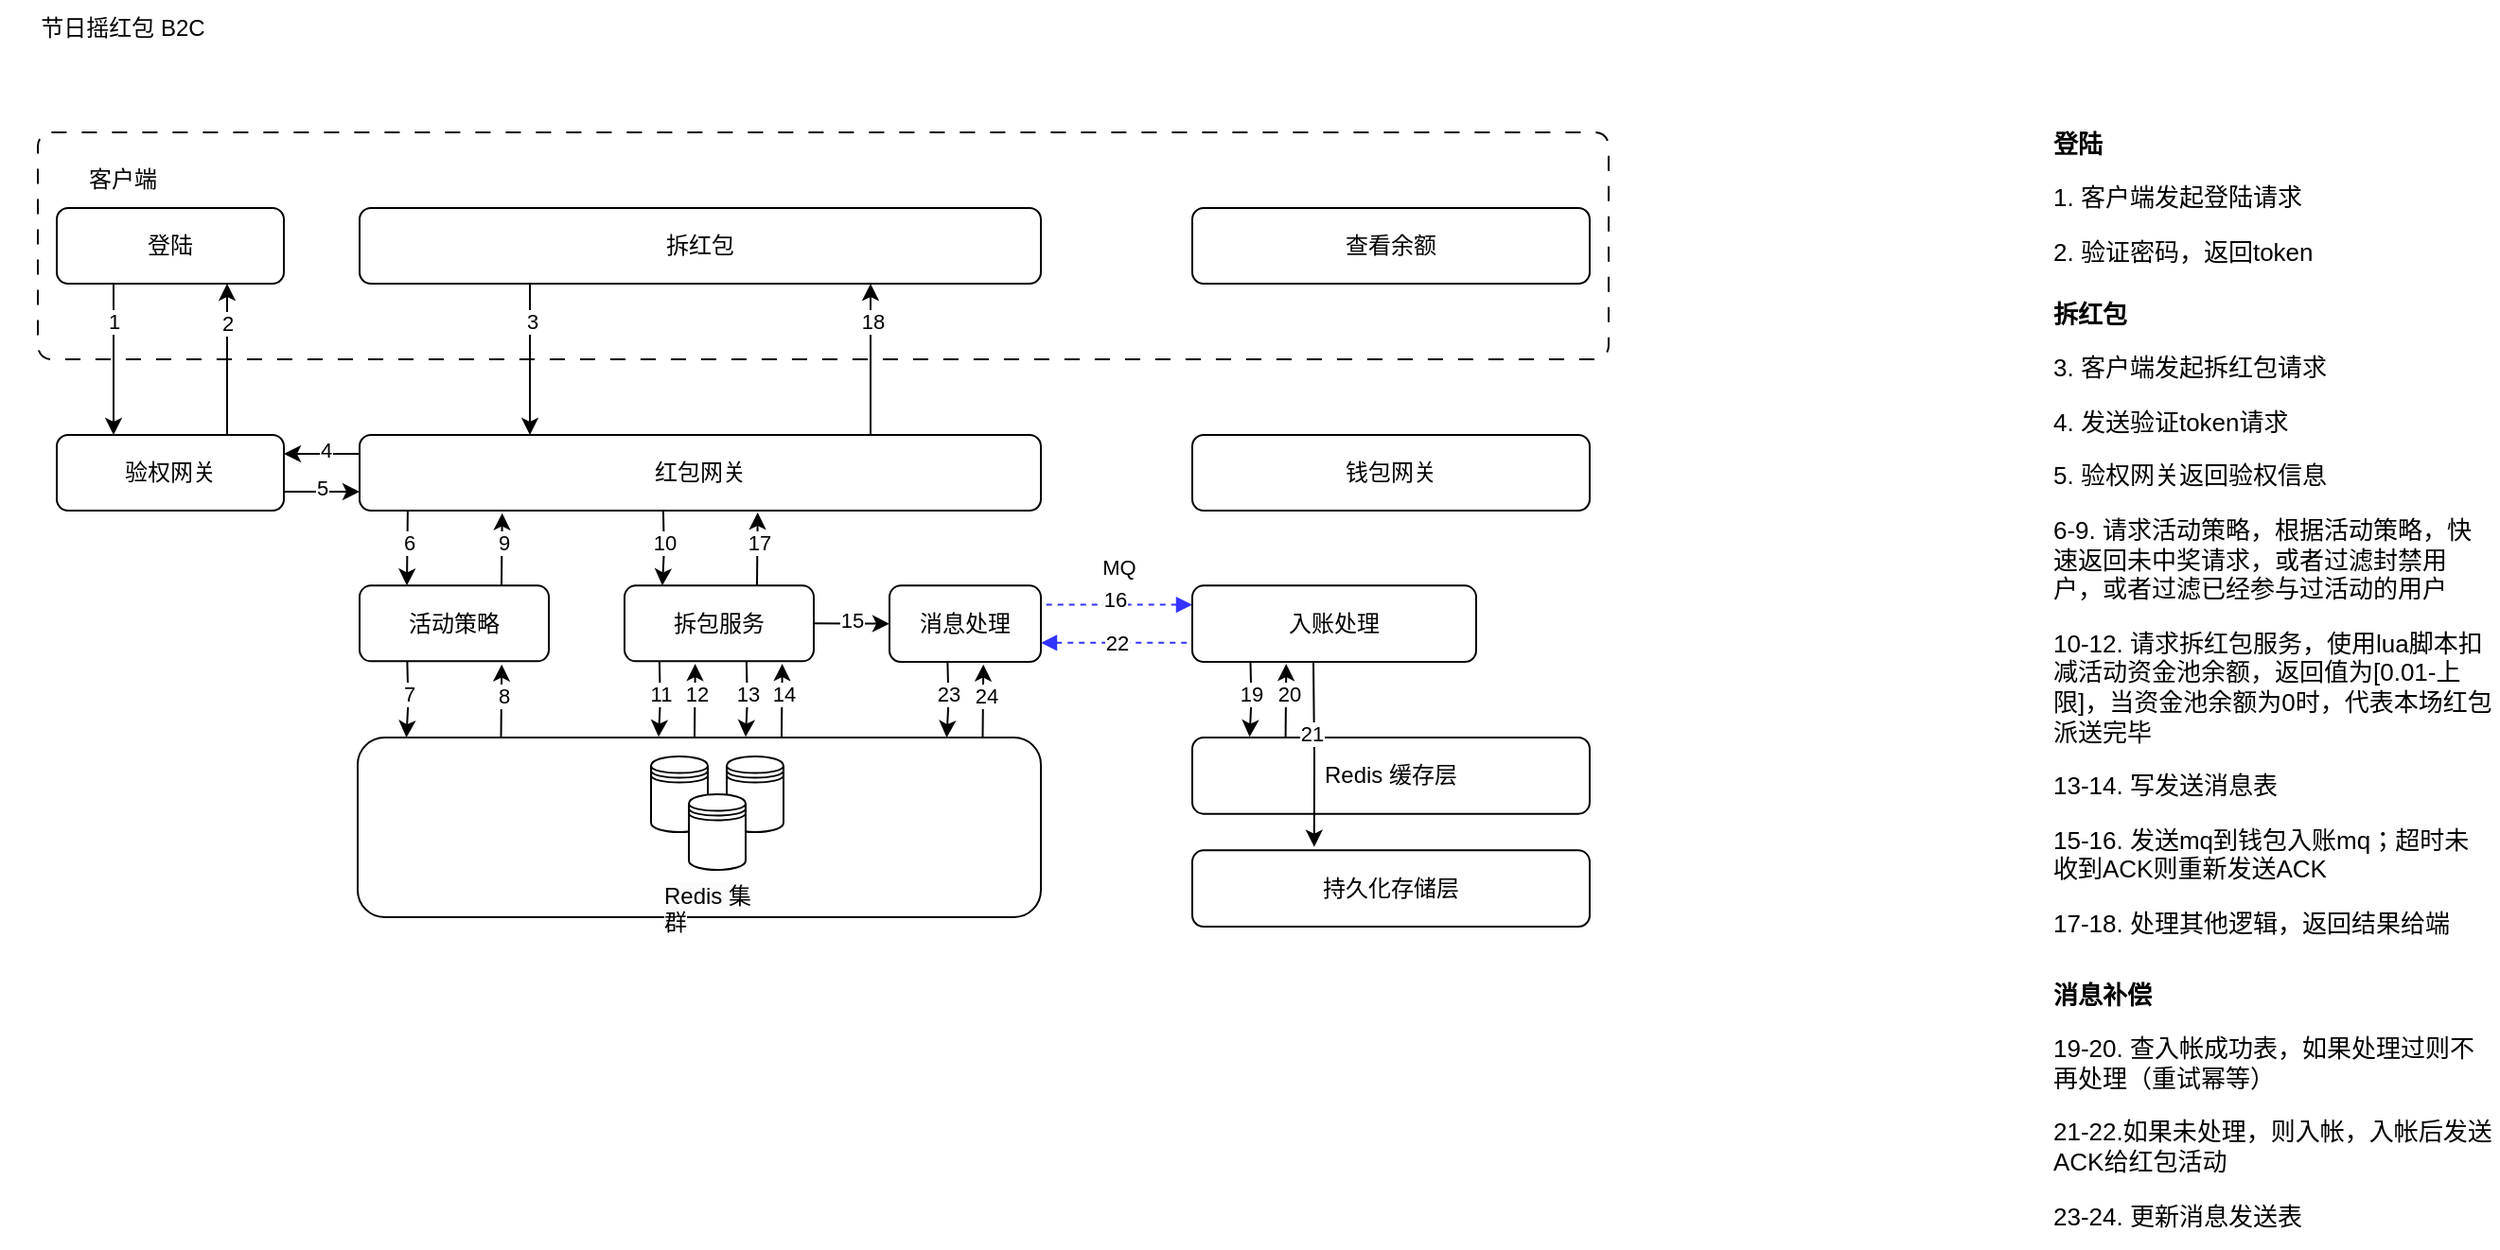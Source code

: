 <mxfile version="21.6.8" type="github">
  <diagram name="第 1 页" id="pISDDa83iHC7F5RI85KE">
    <mxGraphModel dx="1024" dy="569" grid="1" gridSize="10" guides="1" tooltips="1" connect="1" arrows="1" fold="1" page="1" pageScale="1" pageWidth="827" pageHeight="1169" math="0" shadow="0">
      <root>
        <mxCell id="0" />
        <mxCell id="1" parent="0" />
        <mxCell id="GpeoRBnSqrE-R5uOKPAl-3" value="" style="rounded=1;whiteSpace=wrap;html=1;fillColor=none;arcSize=6;dashed=1;dashPattern=8 8;" vertex="1" parent="1">
          <mxGeometry x="30" y="80" width="830" height="120" as="geometry" />
        </mxCell>
        <mxCell id="GpeoRBnSqrE-R5uOKPAl-41" style="edgeStyle=orthogonalEdgeStyle;rounded=0;orthogonalLoop=1;jettySize=auto;html=1;exitX=0.25;exitY=1;exitDx=0;exitDy=0;entryX=0.25;entryY=0;entryDx=0;entryDy=0;" edge="1" parent="1" source="GpeoRBnSqrE-R5uOKPAl-1" target="GpeoRBnSqrE-R5uOKPAl-10">
          <mxGeometry relative="1" as="geometry" />
        </mxCell>
        <mxCell id="GpeoRBnSqrE-R5uOKPAl-49" value="3" style="edgeLabel;html=1;align=center;verticalAlign=middle;resizable=0;points=[];" vertex="1" connectable="0" parent="GpeoRBnSqrE-R5uOKPAl-41">
          <mxGeometry x="-0.738" y="1" relative="1" as="geometry">
            <mxPoint y="9" as="offset" />
          </mxGeometry>
        </mxCell>
        <mxCell id="GpeoRBnSqrE-R5uOKPAl-42" style="edgeStyle=orthogonalEdgeStyle;rounded=0;orthogonalLoop=1;jettySize=auto;html=1;exitX=0.75;exitY=1;exitDx=0;exitDy=0;entryX=0.75;entryY=0;entryDx=0;entryDy=0;endArrow=none;endFill=0;startArrow=classic;startFill=1;" edge="1" parent="1" source="GpeoRBnSqrE-R5uOKPAl-1" target="GpeoRBnSqrE-R5uOKPAl-10">
          <mxGeometry relative="1" as="geometry" />
        </mxCell>
        <mxCell id="GpeoRBnSqrE-R5uOKPAl-92" value="18" style="edgeLabel;html=1;align=center;verticalAlign=middle;resizable=0;points=[];" vertex="1" connectable="0" parent="GpeoRBnSqrE-R5uOKPAl-42">
          <mxGeometry x="-0.508" y="1" relative="1" as="geometry">
            <mxPoint as="offset" />
          </mxGeometry>
        </mxCell>
        <mxCell id="GpeoRBnSqrE-R5uOKPAl-1" value="拆红包" style="rounded=1;whiteSpace=wrap;html=1;" vertex="1" parent="1">
          <mxGeometry x="200" y="120" width="360" height="40" as="geometry" />
        </mxCell>
        <mxCell id="GpeoRBnSqrE-R5uOKPAl-2" value="节日摇红包 B2C" style="text;html=1;strokeColor=none;fillColor=none;align=center;verticalAlign=middle;whiteSpace=wrap;rounded=0;" vertex="1" parent="1">
          <mxGeometry x="10" y="10" width="130" height="30" as="geometry" />
        </mxCell>
        <mxCell id="GpeoRBnSqrE-R5uOKPAl-4" value="客户端" style="text;html=1;strokeColor=none;fillColor=none;align=center;verticalAlign=middle;whiteSpace=wrap;rounded=0;" vertex="1" parent="1">
          <mxGeometry x="50" y="90" width="50" height="30" as="geometry" />
        </mxCell>
        <mxCell id="GpeoRBnSqrE-R5uOKPAl-6" value="查看余额" style="rounded=1;whiteSpace=wrap;html=1;" vertex="1" parent="1">
          <mxGeometry x="640" y="120" width="210" height="40" as="geometry" />
        </mxCell>
        <mxCell id="GpeoRBnSqrE-R5uOKPAl-50" style="edgeStyle=orthogonalEdgeStyle;rounded=0;orthogonalLoop=1;jettySize=auto;html=1;exitX=0;exitY=0.25;exitDx=0;exitDy=0;entryX=1;entryY=0.25;entryDx=0;entryDy=0;" edge="1" parent="1" source="GpeoRBnSqrE-R5uOKPAl-10" target="GpeoRBnSqrE-R5uOKPAl-21">
          <mxGeometry relative="1" as="geometry" />
        </mxCell>
        <mxCell id="GpeoRBnSqrE-R5uOKPAl-52" value="4" style="edgeLabel;html=1;align=center;verticalAlign=middle;resizable=0;points=[];" vertex="1" connectable="0" parent="GpeoRBnSqrE-R5uOKPAl-50">
          <mxGeometry x="-0.1" y="-2" relative="1" as="geometry">
            <mxPoint as="offset" />
          </mxGeometry>
        </mxCell>
        <mxCell id="GpeoRBnSqrE-R5uOKPAl-10" value="红包网关" style="rounded=1;whiteSpace=wrap;html=1;" vertex="1" parent="1">
          <mxGeometry x="200" y="240" width="360" height="40" as="geometry" />
        </mxCell>
        <mxCell id="GpeoRBnSqrE-R5uOKPAl-12" value="钱包网关" style="rounded=1;whiteSpace=wrap;html=1;" vertex="1" parent="1">
          <mxGeometry x="640" y="240" width="210" height="40" as="geometry" />
        </mxCell>
        <mxCell id="GpeoRBnSqrE-R5uOKPAl-33" style="edgeStyle=orthogonalEdgeStyle;rounded=0;orthogonalLoop=1;jettySize=auto;html=1;exitX=1;exitY=0.75;exitDx=0;exitDy=0;entryX=0;entryY=0.75;entryDx=0;entryDy=0;" edge="1" parent="1" source="GpeoRBnSqrE-R5uOKPAl-21" target="GpeoRBnSqrE-R5uOKPAl-10">
          <mxGeometry relative="1" as="geometry" />
        </mxCell>
        <mxCell id="GpeoRBnSqrE-R5uOKPAl-53" value="5" style="edgeLabel;html=1;align=center;verticalAlign=middle;resizable=0;points=[];" vertex="1" connectable="0" parent="GpeoRBnSqrE-R5uOKPAl-33">
          <mxGeometry y="2" relative="1" as="geometry">
            <mxPoint as="offset" />
          </mxGeometry>
        </mxCell>
        <mxCell id="GpeoRBnSqrE-R5uOKPAl-44" style="edgeStyle=orthogonalEdgeStyle;rounded=0;orthogonalLoop=1;jettySize=auto;html=1;exitX=0.75;exitY=0;exitDx=0;exitDy=0;entryX=0.75;entryY=1;entryDx=0;entryDy=0;" edge="1" parent="1" source="GpeoRBnSqrE-R5uOKPAl-21" target="GpeoRBnSqrE-R5uOKPAl-24">
          <mxGeometry relative="1" as="geometry" />
        </mxCell>
        <mxCell id="GpeoRBnSqrE-R5uOKPAl-55" value="2" style="edgeLabel;html=1;align=center;verticalAlign=middle;resizable=0;points=[];" vertex="1" connectable="0" parent="GpeoRBnSqrE-R5uOKPAl-44">
          <mxGeometry x="0.492" relative="1" as="geometry">
            <mxPoint as="offset" />
          </mxGeometry>
        </mxCell>
        <mxCell id="GpeoRBnSqrE-R5uOKPAl-21" value="验权网关" style="rounded=1;whiteSpace=wrap;html=1;" vertex="1" parent="1">
          <mxGeometry x="40" y="240" width="120" height="40" as="geometry" />
        </mxCell>
        <mxCell id="GpeoRBnSqrE-R5uOKPAl-43" style="edgeStyle=orthogonalEdgeStyle;rounded=0;orthogonalLoop=1;jettySize=auto;html=1;exitX=0.25;exitY=1;exitDx=0;exitDy=0;entryX=0.25;entryY=0;entryDx=0;entryDy=0;" edge="1" parent="1" source="GpeoRBnSqrE-R5uOKPAl-24" target="GpeoRBnSqrE-R5uOKPAl-21">
          <mxGeometry relative="1" as="geometry" />
        </mxCell>
        <mxCell id="GpeoRBnSqrE-R5uOKPAl-45" value="1" style="edgeLabel;html=1;align=center;verticalAlign=middle;resizable=0;points=[];" vertex="1" connectable="0" parent="GpeoRBnSqrE-R5uOKPAl-43">
          <mxGeometry x="-0.738" relative="1" as="geometry">
            <mxPoint y="9" as="offset" />
          </mxGeometry>
        </mxCell>
        <mxCell id="GpeoRBnSqrE-R5uOKPAl-24" value="登陆" style="rounded=1;whiteSpace=wrap;html=1;" vertex="1" parent="1">
          <mxGeometry x="40" y="120" width="120" height="40" as="geometry" />
        </mxCell>
        <mxCell id="GpeoRBnSqrE-R5uOKPAl-61" style="edgeStyle=orthogonalEdgeStyle;rounded=0;orthogonalLoop=1;jettySize=auto;html=1;exitX=0.75;exitY=0;exitDx=0;exitDy=0;entryX=0.314;entryY=1.042;entryDx=0;entryDy=0;entryPerimeter=0;" edge="1" parent="1" source="GpeoRBnSqrE-R5uOKPAl-29">
          <mxGeometry relative="1" as="geometry">
            <mxPoint x="275.36" y="281.36" as="targetPoint" />
          </mxGeometry>
        </mxCell>
        <mxCell id="GpeoRBnSqrE-R5uOKPAl-62" value="9" style="edgeLabel;html=1;align=center;verticalAlign=middle;resizable=0;points=[];" vertex="1" connectable="0" parent="GpeoRBnSqrE-R5uOKPAl-61">
          <mxGeometry x="0.166" y="-1" relative="1" as="geometry">
            <mxPoint as="offset" />
          </mxGeometry>
        </mxCell>
        <mxCell id="GpeoRBnSqrE-R5uOKPAl-29" value="活动策略" style="rounded=1;whiteSpace=wrap;html=1;" vertex="1" parent="1">
          <mxGeometry x="200" y="319.68" width="100" height="40" as="geometry" />
        </mxCell>
        <mxCell id="GpeoRBnSqrE-R5uOKPAl-40" value="&lt;h1 style=&quot;font-size: 13px;&quot;&gt;&lt;font style=&quot;font-size: 13px;&quot;&gt;登陆&lt;/font&gt;&lt;/h1&gt;&lt;p style=&quot;font-size: 13px;&quot;&gt;&lt;font style=&quot;font-size: 13px;&quot;&gt;1. 客户端发起登陆请求&lt;/font&gt;&lt;/p&gt;&lt;p style=&quot;font-size: 13px;&quot;&gt;&lt;font style=&quot;font-size: 13px;&quot;&gt;2.&amp;nbsp;&lt;/font&gt;&lt;span style=&quot;background-color: initial;&quot;&gt;验证密码，返回token&lt;/span&gt;&lt;/p&gt;" style="text;html=1;strokeColor=none;fillColor=none;spacing=5;spacingTop=-20;whiteSpace=wrap;overflow=hidden;rounded=0;" vertex="1" parent="1">
          <mxGeometry x="1090" y="80" width="220" height="80" as="geometry" />
        </mxCell>
        <mxCell id="GpeoRBnSqrE-R5uOKPAl-54" value="&lt;h1 style=&quot;font-size: 13px;&quot;&gt;&lt;font style=&quot;font-size: 13px;&quot;&gt;拆红包&lt;/font&gt;&lt;/h1&gt;&lt;p style=&quot;font-size: 13px;&quot;&gt;&lt;font style=&quot;font-size: 13px;&quot;&gt;3. 客户端发起拆红包请求&lt;/font&gt;&lt;/p&gt;&lt;p style=&quot;font-size: 13px;&quot;&gt;&lt;font style=&quot;font-size: 13px;&quot;&gt;4. 发送&lt;/font&gt;&lt;span style=&quot;background-color: initial;&quot;&gt;验证token请求&lt;/span&gt;&lt;/p&gt;&lt;p style=&quot;font-size: 13px;&quot;&gt;&lt;span style=&quot;background-color: initial;&quot;&gt;5. 验权网关返回验权信息&lt;/span&gt;&lt;/p&gt;&lt;p style=&quot;font-size: 13px;&quot;&gt;&lt;span style=&quot;background-color: initial;&quot;&gt;6-9. 请求活动策略，&lt;/span&gt;&lt;span style=&quot;background-color: initial;&quot;&gt;根据活动策略，快速返回未中奖请求，或者过滤封禁用户，或者过滤已经参与过活动的用户&lt;/span&gt;&lt;/p&gt;&lt;p style=&quot;font-size: 13px;&quot;&gt;&lt;span style=&quot;background-color: initial;&quot;&gt;10-12. 请求拆红包服务，使用lua脚本扣减活动资金池余额，返回值为[0.01-上限]，当资金池余额为0时，代表本场红包派送完毕&lt;/span&gt;&lt;/p&gt;&lt;p style=&quot;font-size: 13px;&quot;&gt;&lt;span style=&quot;background-color: initial;&quot;&gt;13-14. 写发送消息表&lt;/span&gt;&lt;/p&gt;&lt;p style=&quot;font-size: 13px;&quot;&gt;&lt;span style=&quot;background-color: initial;&quot;&gt;15-16. 发送mq到钱包入账mq；超时未收到ACK则重新发送ACK&lt;/span&gt;&lt;/p&gt;&lt;p style=&quot;font-size: 13px;&quot;&gt;&lt;span style=&quot;background-color: initial;&quot;&gt;17-18. 处理其他逻辑，返回结果给端&lt;/span&gt;&lt;span style=&quot;background-color: initial;&quot;&gt;&amp;nbsp;&lt;/span&gt;&lt;/p&gt;" style="text;html=1;strokeColor=none;fillColor=none;spacing=5;spacingTop=-20;whiteSpace=wrap;overflow=hidden;rounded=0;" vertex="1" parent="1">
          <mxGeometry x="1090" y="170" width="240" height="350" as="geometry" />
        </mxCell>
        <mxCell id="GpeoRBnSqrE-R5uOKPAl-59" style="edgeStyle=orthogonalEdgeStyle;rounded=0;orthogonalLoop=1;jettySize=auto;html=1;exitX=0.106;exitY=1.008;exitDx=0;exitDy=0;entryX=0.25;entryY=0;entryDx=0;entryDy=0;exitPerimeter=0;" edge="1" parent="1" target="GpeoRBnSqrE-R5uOKPAl-29">
          <mxGeometry relative="1" as="geometry">
            <mxPoint x="225.44" y="280.0" as="sourcePoint" />
          </mxGeometry>
        </mxCell>
        <mxCell id="GpeoRBnSqrE-R5uOKPAl-60" value="6" style="edgeLabel;html=1;align=center;verticalAlign=middle;resizable=0;points=[];" vertex="1" connectable="0" parent="GpeoRBnSqrE-R5uOKPAl-59">
          <mxGeometry x="-0.159" relative="1" as="geometry">
            <mxPoint as="offset" />
          </mxGeometry>
        </mxCell>
        <mxCell id="GpeoRBnSqrE-R5uOKPAl-94" style="edgeStyle=orthogonalEdgeStyle;rounded=0;orthogonalLoop=1;jettySize=auto;html=1;exitX=1;exitY=0.5;exitDx=0;exitDy=0;entryX=0;entryY=0.5;entryDx=0;entryDy=0;" edge="1" parent="1" source="GpeoRBnSqrE-R5uOKPAl-63" target="GpeoRBnSqrE-R5uOKPAl-93">
          <mxGeometry relative="1" as="geometry" />
        </mxCell>
        <mxCell id="GpeoRBnSqrE-R5uOKPAl-95" value="15" style="edgeLabel;html=1;align=center;verticalAlign=middle;resizable=0;points=[];" vertex="1" connectable="0" parent="GpeoRBnSqrE-R5uOKPAl-94">
          <mxGeometry x="-0.002" y="2" relative="1" as="geometry">
            <mxPoint as="offset" />
          </mxGeometry>
        </mxCell>
        <mxCell id="GpeoRBnSqrE-R5uOKPAl-63" value="拆包服务" style="rounded=1;whiteSpace=wrap;html=1;" vertex="1" parent="1">
          <mxGeometry x="340" y="319.68" width="100" height="40" as="geometry" />
        </mxCell>
        <mxCell id="GpeoRBnSqrE-R5uOKPAl-64" style="edgeStyle=orthogonalEdgeStyle;rounded=0;orthogonalLoop=1;jettySize=auto;html=1;exitX=0.75;exitY=0;exitDx=0;exitDy=0;entryX=0.314;entryY=1.042;entryDx=0;entryDy=0;entryPerimeter=0;" edge="1" parent="1">
          <mxGeometry relative="1" as="geometry">
            <mxPoint x="410" y="319.66" as="sourcePoint" />
            <mxPoint x="410.36" y="281.02" as="targetPoint" />
          </mxGeometry>
        </mxCell>
        <mxCell id="GpeoRBnSqrE-R5uOKPAl-65" value="17" style="edgeLabel;html=1;align=center;verticalAlign=middle;resizable=0;points=[];" vertex="1" connectable="0" parent="GpeoRBnSqrE-R5uOKPAl-64">
          <mxGeometry x="0.166" y="-1" relative="1" as="geometry">
            <mxPoint as="offset" />
          </mxGeometry>
        </mxCell>
        <mxCell id="GpeoRBnSqrE-R5uOKPAl-66" style="edgeStyle=orthogonalEdgeStyle;rounded=0;orthogonalLoop=1;jettySize=auto;html=1;exitX=0.106;exitY=1.008;exitDx=0;exitDy=0;entryX=0.25;entryY=0;entryDx=0;entryDy=0;exitPerimeter=0;" edge="1" parent="1">
          <mxGeometry relative="1" as="geometry">
            <mxPoint x="360.44" y="279.66" as="sourcePoint" />
            <mxPoint x="360" y="319.66" as="targetPoint" />
          </mxGeometry>
        </mxCell>
        <mxCell id="GpeoRBnSqrE-R5uOKPAl-67" value="10" style="edgeLabel;html=1;align=center;verticalAlign=middle;resizable=0;points=[];" vertex="1" connectable="0" parent="GpeoRBnSqrE-R5uOKPAl-66">
          <mxGeometry x="-0.159" relative="1" as="geometry">
            <mxPoint as="offset" />
          </mxGeometry>
        </mxCell>
        <mxCell id="GpeoRBnSqrE-R5uOKPAl-14" value="" style="rounded=1;whiteSpace=wrap;html=1;" vertex="1" parent="1">
          <mxGeometry x="199" y="400" width="361" height="95" as="geometry" />
        </mxCell>
        <mxCell id="GpeoRBnSqrE-R5uOKPAl-15" value="" style="group" vertex="1" connectable="0" parent="1">
          <mxGeometry x="354" y="410" width="70" height="90" as="geometry" />
        </mxCell>
        <mxCell id="GpeoRBnSqrE-R5uOKPAl-16" value="" style="shape=datastore;whiteSpace=wrap;html=1;" vertex="1" parent="GpeoRBnSqrE-R5uOKPAl-15">
          <mxGeometry width="30" height="40" as="geometry" />
        </mxCell>
        <mxCell id="GpeoRBnSqrE-R5uOKPAl-17" value="&lt;span style=&quot;color: rgb(0, 0, 0); font-family: Helvetica; font-size: 12px; font-style: normal; font-variant-ligatures: normal; font-variant-caps: normal; font-weight: 400; letter-spacing: normal; orphans: 2; text-align: center; text-indent: 0px; text-transform: none; widows: 2; word-spacing: 0px; -webkit-text-stroke-width: 0px; background-color: rgb(251, 251, 251); text-decoration-thickness: initial; text-decoration-style: initial; text-decoration-color: initial; float: none; display: inline !important;&quot;&gt;Redis&amp;nbsp;&lt;/span&gt;&lt;span style=&quot;color: rgb(0, 0, 0); font-family: Helvetica; font-size: 12px; font-style: normal; font-variant-ligatures: normal; font-variant-caps: normal; font-weight: 400; letter-spacing: normal; orphans: 2; text-align: center; text-indent: 0px; text-transform: none; widows: 2; word-spacing: 0px; -webkit-text-stroke-width: 0px; background-color: rgb(251, 251, 251); text-decoration-thickness: initial; text-decoration-style: initial; text-decoration-color: initial; float: none; display: inline !important;&quot;&gt;集群&lt;/span&gt;" style="text;whiteSpace=wrap;html=1;" vertex="1" parent="GpeoRBnSqrE-R5uOKPAl-15">
          <mxGeometry x="5" y="60" width="60" height="30" as="geometry" />
        </mxCell>
        <mxCell id="GpeoRBnSqrE-R5uOKPAl-18" value="" style="shape=datastore;whiteSpace=wrap;html=1;" vertex="1" parent="GpeoRBnSqrE-R5uOKPAl-15">
          <mxGeometry x="40" width="30" height="40" as="geometry" />
        </mxCell>
        <mxCell id="GpeoRBnSqrE-R5uOKPAl-19" value="" style="shape=datastore;whiteSpace=wrap;html=1;" vertex="1" parent="GpeoRBnSqrE-R5uOKPAl-15">
          <mxGeometry x="20" y="20" width="30" height="40" as="geometry" />
        </mxCell>
        <mxCell id="GpeoRBnSqrE-R5uOKPAl-71" style="edgeStyle=orthogonalEdgeStyle;rounded=0;orthogonalLoop=1;jettySize=auto;html=1;exitX=0.75;exitY=0;exitDx=0;exitDy=0;entryX=0.314;entryY=1.042;entryDx=0;entryDy=0;entryPerimeter=0;" edge="1" parent="1">
          <mxGeometry relative="1" as="geometry">
            <mxPoint x="274.75" y="400" as="sourcePoint" />
            <mxPoint x="275.11" y="361.36" as="targetPoint" />
          </mxGeometry>
        </mxCell>
        <mxCell id="GpeoRBnSqrE-R5uOKPAl-72" value="8" style="edgeLabel;html=1;align=center;verticalAlign=middle;resizable=0;points=[];" vertex="1" connectable="0" parent="GpeoRBnSqrE-R5uOKPAl-71">
          <mxGeometry x="0.166" y="-1" relative="1" as="geometry">
            <mxPoint as="offset" />
          </mxGeometry>
        </mxCell>
        <mxCell id="GpeoRBnSqrE-R5uOKPAl-73" style="edgeStyle=orthogonalEdgeStyle;rounded=0;orthogonalLoop=1;jettySize=auto;html=1;exitX=0.106;exitY=1.008;exitDx=0;exitDy=0;entryX=0.25;entryY=0;entryDx=0;entryDy=0;exitPerimeter=0;" edge="1" parent="1">
          <mxGeometry relative="1" as="geometry">
            <mxPoint x="225.19" y="360.0" as="sourcePoint" />
            <mxPoint x="224.75" y="400" as="targetPoint" />
          </mxGeometry>
        </mxCell>
        <mxCell id="GpeoRBnSqrE-R5uOKPAl-74" value="7" style="edgeLabel;html=1;align=center;verticalAlign=middle;resizable=0;points=[];" vertex="1" connectable="0" parent="GpeoRBnSqrE-R5uOKPAl-73">
          <mxGeometry x="-0.159" relative="1" as="geometry">
            <mxPoint as="offset" />
          </mxGeometry>
        </mxCell>
        <mxCell id="GpeoRBnSqrE-R5uOKPAl-76" style="edgeStyle=orthogonalEdgeStyle;rounded=0;orthogonalLoop=1;jettySize=auto;html=1;exitX=0.75;exitY=0;exitDx=0;exitDy=0;entryX=0.314;entryY=1.042;entryDx=0;entryDy=0;entryPerimeter=0;" edge="1" parent="1">
          <mxGeometry relative="1" as="geometry">
            <mxPoint x="377" y="399.68" as="sourcePoint" />
            <mxPoint x="377.36" y="361.04" as="targetPoint" />
          </mxGeometry>
        </mxCell>
        <mxCell id="GpeoRBnSqrE-R5uOKPAl-77" value="12" style="edgeLabel;html=1;align=center;verticalAlign=middle;resizable=0;points=[];" vertex="1" connectable="0" parent="GpeoRBnSqrE-R5uOKPAl-76">
          <mxGeometry x="0.166" y="-1" relative="1" as="geometry">
            <mxPoint as="offset" />
          </mxGeometry>
        </mxCell>
        <mxCell id="GpeoRBnSqrE-R5uOKPAl-78" style="edgeStyle=orthogonalEdgeStyle;rounded=0;orthogonalLoop=1;jettySize=auto;html=1;exitX=0.106;exitY=1.008;exitDx=0;exitDy=0;entryX=0.25;entryY=0;entryDx=0;entryDy=0;exitPerimeter=0;" edge="1" parent="1">
          <mxGeometry relative="1" as="geometry">
            <mxPoint x="358.44" y="359.68" as="sourcePoint" />
            <mxPoint x="358" y="399.68" as="targetPoint" />
          </mxGeometry>
        </mxCell>
        <mxCell id="GpeoRBnSqrE-R5uOKPAl-79" value="11" style="edgeLabel;html=1;align=center;verticalAlign=middle;resizable=0;points=[];" vertex="1" connectable="0" parent="GpeoRBnSqrE-R5uOKPAl-78">
          <mxGeometry x="-0.159" relative="1" as="geometry">
            <mxPoint as="offset" />
          </mxGeometry>
        </mxCell>
        <mxCell id="GpeoRBnSqrE-R5uOKPAl-81" value="" style="edgeStyle=orthogonalEdgeStyle;rounded=0;orthogonalLoop=1;jettySize=auto;html=1;startArrow=block;endArrow=none;endFill=0;dashed=1;strokeColor=#3333FF;entryX=1;entryY=0.25;entryDx=0;entryDy=0;exitX=0;exitY=0.25;exitDx=0;exitDy=0;" edge="1" parent="1" source="GpeoRBnSqrE-R5uOKPAl-80" target="GpeoRBnSqrE-R5uOKPAl-93">
          <mxGeometry relative="1" as="geometry">
            <mxPoint x="540" y="350.317" as="targetPoint" />
          </mxGeometry>
        </mxCell>
        <mxCell id="GpeoRBnSqrE-R5uOKPAl-82" value="MQ" style="edgeLabel;html=1;align=center;verticalAlign=middle;resizable=0;points=[];" vertex="1" connectable="0" parent="GpeoRBnSqrE-R5uOKPAl-81">
          <mxGeometry x="0.116" y="-4" relative="1" as="geometry">
            <mxPoint x="5" y="-16" as="offset" />
          </mxGeometry>
        </mxCell>
        <mxCell id="GpeoRBnSqrE-R5uOKPAl-83" value="16" style="edgeLabel;html=1;align=center;verticalAlign=middle;resizable=0;points=[];" vertex="1" connectable="0" parent="GpeoRBnSqrE-R5uOKPAl-81">
          <mxGeometry x="-0.067" y="-3" relative="1" as="geometry">
            <mxPoint x="-4" as="offset" />
          </mxGeometry>
        </mxCell>
        <mxCell id="GpeoRBnSqrE-R5uOKPAl-80" value="入账处理" style="rounded=1;whiteSpace=wrap;html=1;" vertex="1" parent="1">
          <mxGeometry x="640" y="319.68" width="150" height="40.32" as="geometry" />
        </mxCell>
        <mxCell id="GpeoRBnSqrE-R5uOKPAl-87" style="edgeStyle=orthogonalEdgeStyle;rounded=0;orthogonalLoop=1;jettySize=auto;html=1;exitX=0.75;exitY=0;exitDx=0;exitDy=0;entryX=0.314;entryY=1.042;entryDx=0;entryDy=0;entryPerimeter=0;" edge="1" parent="1">
          <mxGeometry relative="1" as="geometry">
            <mxPoint x="423" y="399.68" as="sourcePoint" />
            <mxPoint x="423.36" y="361.04" as="targetPoint" />
          </mxGeometry>
        </mxCell>
        <mxCell id="GpeoRBnSqrE-R5uOKPAl-88" value="14" style="edgeLabel;html=1;align=center;verticalAlign=middle;resizable=0;points=[];" vertex="1" connectable="0" parent="GpeoRBnSqrE-R5uOKPAl-87">
          <mxGeometry x="0.166" y="-1" relative="1" as="geometry">
            <mxPoint as="offset" />
          </mxGeometry>
        </mxCell>
        <mxCell id="GpeoRBnSqrE-R5uOKPAl-89" style="edgeStyle=orthogonalEdgeStyle;rounded=0;orthogonalLoop=1;jettySize=auto;html=1;exitX=0.106;exitY=1.008;exitDx=0;exitDy=0;entryX=0.25;entryY=0;entryDx=0;entryDy=0;exitPerimeter=0;" edge="1" parent="1">
          <mxGeometry relative="1" as="geometry">
            <mxPoint x="404.44" y="359.68" as="sourcePoint" />
            <mxPoint x="404" y="399.68" as="targetPoint" />
          </mxGeometry>
        </mxCell>
        <mxCell id="GpeoRBnSqrE-R5uOKPAl-90" value="13" style="edgeLabel;html=1;align=center;verticalAlign=middle;resizable=0;points=[];" vertex="1" connectable="0" parent="GpeoRBnSqrE-R5uOKPAl-89">
          <mxGeometry x="-0.159" relative="1" as="geometry">
            <mxPoint as="offset" />
          </mxGeometry>
        </mxCell>
        <mxCell id="GpeoRBnSqrE-R5uOKPAl-93" value="消息处理" style="rounded=1;whiteSpace=wrap;html=1;" vertex="1" parent="1">
          <mxGeometry x="480" y="319.68" width="80" height="40.32" as="geometry" />
        </mxCell>
        <mxCell id="GpeoRBnSqrE-R5uOKPAl-103" value="" style="edgeStyle=orthogonalEdgeStyle;rounded=0;orthogonalLoop=1;jettySize=auto;html=1;startArrow=block;endArrow=none;endFill=0;dashed=1;strokeColor=#3333FF;entryX=0;entryY=0.75;entryDx=0;entryDy=0;exitX=1;exitY=0.75;exitDx=0;exitDy=0;" edge="1" parent="1" source="GpeoRBnSqrE-R5uOKPAl-93" target="GpeoRBnSqrE-R5uOKPAl-80">
          <mxGeometry relative="1" as="geometry">
            <mxPoint x="640" y="420" as="sourcePoint" />
            <mxPoint x="560" y="420" as="targetPoint" />
          </mxGeometry>
        </mxCell>
        <mxCell id="GpeoRBnSqrE-R5uOKPAl-105" value="22" style="edgeLabel;html=1;align=center;verticalAlign=middle;resizable=0;points=[];" vertex="1" connectable="0" parent="GpeoRBnSqrE-R5uOKPAl-103">
          <mxGeometry x="-0.067" y="-3" relative="1" as="geometry">
            <mxPoint x="2" y="-3" as="offset" />
          </mxGeometry>
        </mxCell>
        <mxCell id="GpeoRBnSqrE-R5uOKPAl-115" style="edgeStyle=orthogonalEdgeStyle;rounded=0;orthogonalLoop=1;jettySize=auto;html=1;exitX=0.75;exitY=0;exitDx=0;exitDy=0;entryX=0.314;entryY=1.042;entryDx=0;entryDy=0;entryPerimeter=0;" edge="1" parent="1">
          <mxGeometry relative="1" as="geometry">
            <mxPoint x="689.3" y="399.68" as="sourcePoint" />
            <mxPoint x="689.66" y="361.04" as="targetPoint" />
          </mxGeometry>
        </mxCell>
        <mxCell id="GpeoRBnSqrE-R5uOKPAl-116" value="20" style="edgeLabel;html=1;align=center;verticalAlign=middle;resizable=0;points=[];" vertex="1" connectable="0" parent="GpeoRBnSqrE-R5uOKPAl-115">
          <mxGeometry x="0.166" y="-1" relative="1" as="geometry">
            <mxPoint as="offset" />
          </mxGeometry>
        </mxCell>
        <mxCell id="GpeoRBnSqrE-R5uOKPAl-117" style="edgeStyle=orthogonalEdgeStyle;rounded=0;orthogonalLoop=1;jettySize=auto;html=1;exitX=0.106;exitY=1.008;exitDx=0;exitDy=0;entryX=0.25;entryY=0;entryDx=0;entryDy=0;exitPerimeter=0;" edge="1" parent="1">
          <mxGeometry relative="1" as="geometry">
            <mxPoint x="670.74" y="359.68" as="sourcePoint" />
            <mxPoint x="670.3" y="399.68" as="targetPoint" />
          </mxGeometry>
        </mxCell>
        <mxCell id="GpeoRBnSqrE-R5uOKPAl-118" value="19" style="edgeLabel;html=1;align=center;verticalAlign=middle;resizable=0;points=[];" vertex="1" connectable="0" parent="GpeoRBnSqrE-R5uOKPAl-117">
          <mxGeometry x="-0.159" relative="1" as="geometry">
            <mxPoint as="offset" />
          </mxGeometry>
        </mxCell>
        <mxCell id="GpeoRBnSqrE-R5uOKPAl-119" value="&lt;h1 style=&quot;font-size: 13px;&quot;&gt;消息补偿&lt;/h1&gt;&lt;p style=&quot;font-size: 13px;&quot;&gt;&lt;span style=&quot;background-color: initial;&quot;&gt;19-20. 查入帐成功表，如果处理过则不再处理（重试幂等）&lt;/span&gt;&lt;br&gt;&lt;/p&gt;&lt;p style=&quot;font-size: 13px;&quot;&gt;21-&lt;span style=&quot;background-color: initial;&quot;&gt;22.如果未处理，则入帐，入帐后发送ACK给红包活动&lt;/span&gt;&lt;/p&gt;&lt;p style=&quot;font-size: 13px;&quot;&gt;&lt;span style=&quot;background-color: initial;&quot;&gt;23-24. 更新消息发送表&lt;/span&gt;&lt;/p&gt;" style="text;html=1;strokeColor=none;fillColor=none;spacing=5;spacingTop=-20;whiteSpace=wrap;overflow=hidden;rounded=0;" vertex="1" parent="1">
          <mxGeometry x="1090" y="530" width="240" height="140" as="geometry" />
        </mxCell>
        <mxCell id="GpeoRBnSqrE-R5uOKPAl-120" style="edgeStyle=orthogonalEdgeStyle;rounded=0;orthogonalLoop=1;jettySize=auto;html=1;exitX=0.75;exitY=0;exitDx=0;exitDy=0;entryX=0.314;entryY=1.042;entryDx=0;entryDy=0;entryPerimeter=0;" edge="1" parent="1">
          <mxGeometry relative="1" as="geometry">
            <mxPoint x="529.25" y="400" as="sourcePoint" />
            <mxPoint x="529.61" y="361.36" as="targetPoint" />
          </mxGeometry>
        </mxCell>
        <mxCell id="GpeoRBnSqrE-R5uOKPAl-121" value="24" style="edgeLabel;html=1;align=center;verticalAlign=middle;resizable=0;points=[];" vertex="1" connectable="0" parent="GpeoRBnSqrE-R5uOKPAl-120">
          <mxGeometry x="0.166" y="-1" relative="1" as="geometry">
            <mxPoint as="offset" />
          </mxGeometry>
        </mxCell>
        <mxCell id="GpeoRBnSqrE-R5uOKPAl-122" style="edgeStyle=orthogonalEdgeStyle;rounded=0;orthogonalLoop=1;jettySize=auto;html=1;exitX=0.106;exitY=1.008;exitDx=0;exitDy=0;entryX=0.25;entryY=0;entryDx=0;entryDy=0;exitPerimeter=0;" edge="1" parent="1">
          <mxGeometry relative="1" as="geometry">
            <mxPoint x="510.69" y="360.0" as="sourcePoint" />
            <mxPoint x="510.25" y="400" as="targetPoint" />
          </mxGeometry>
        </mxCell>
        <mxCell id="GpeoRBnSqrE-R5uOKPAl-123" value="23" style="edgeLabel;html=1;align=center;verticalAlign=middle;resizable=0;points=[];" vertex="1" connectable="0" parent="GpeoRBnSqrE-R5uOKPAl-122">
          <mxGeometry x="-0.159" relative="1" as="geometry">
            <mxPoint as="offset" />
          </mxGeometry>
        </mxCell>
        <mxCell id="GpeoRBnSqrE-R5uOKPAl-126" value="Redis 缓存层" style="rounded=1;whiteSpace=wrap;html=1;" vertex="1" parent="1">
          <mxGeometry x="640" y="400" width="210" height="40.32" as="geometry" />
        </mxCell>
        <mxCell id="GpeoRBnSqrE-R5uOKPAl-127" value="持久化存储层" style="rounded=1;whiteSpace=wrap;html=1;" vertex="1" parent="1">
          <mxGeometry x="640" y="459.68" width="210" height="40.32" as="geometry" />
        </mxCell>
        <mxCell id="GpeoRBnSqrE-R5uOKPAl-124" style="edgeStyle=orthogonalEdgeStyle;rounded=0;orthogonalLoop=1;jettySize=auto;html=1;exitX=0.5;exitY=1;exitDx=0;exitDy=0;entryX=0.359;entryY=-0.038;entryDx=0;entryDy=0;entryPerimeter=0;" edge="1" parent="1">
          <mxGeometry relative="1" as="geometry">
            <mxPoint x="704" y="359.68" as="sourcePoint" />
            <mxPoint x="704.39" y="457.828" as="targetPoint" />
          </mxGeometry>
        </mxCell>
        <mxCell id="GpeoRBnSqrE-R5uOKPAl-125" value="21" style="edgeLabel;html=1;align=center;verticalAlign=middle;resizable=0;points=[];" vertex="1" connectable="0" parent="GpeoRBnSqrE-R5uOKPAl-124">
          <mxGeometry x="-0.222" y="-2" relative="1" as="geometry">
            <mxPoint as="offset" />
          </mxGeometry>
        </mxCell>
      </root>
    </mxGraphModel>
  </diagram>
</mxfile>
